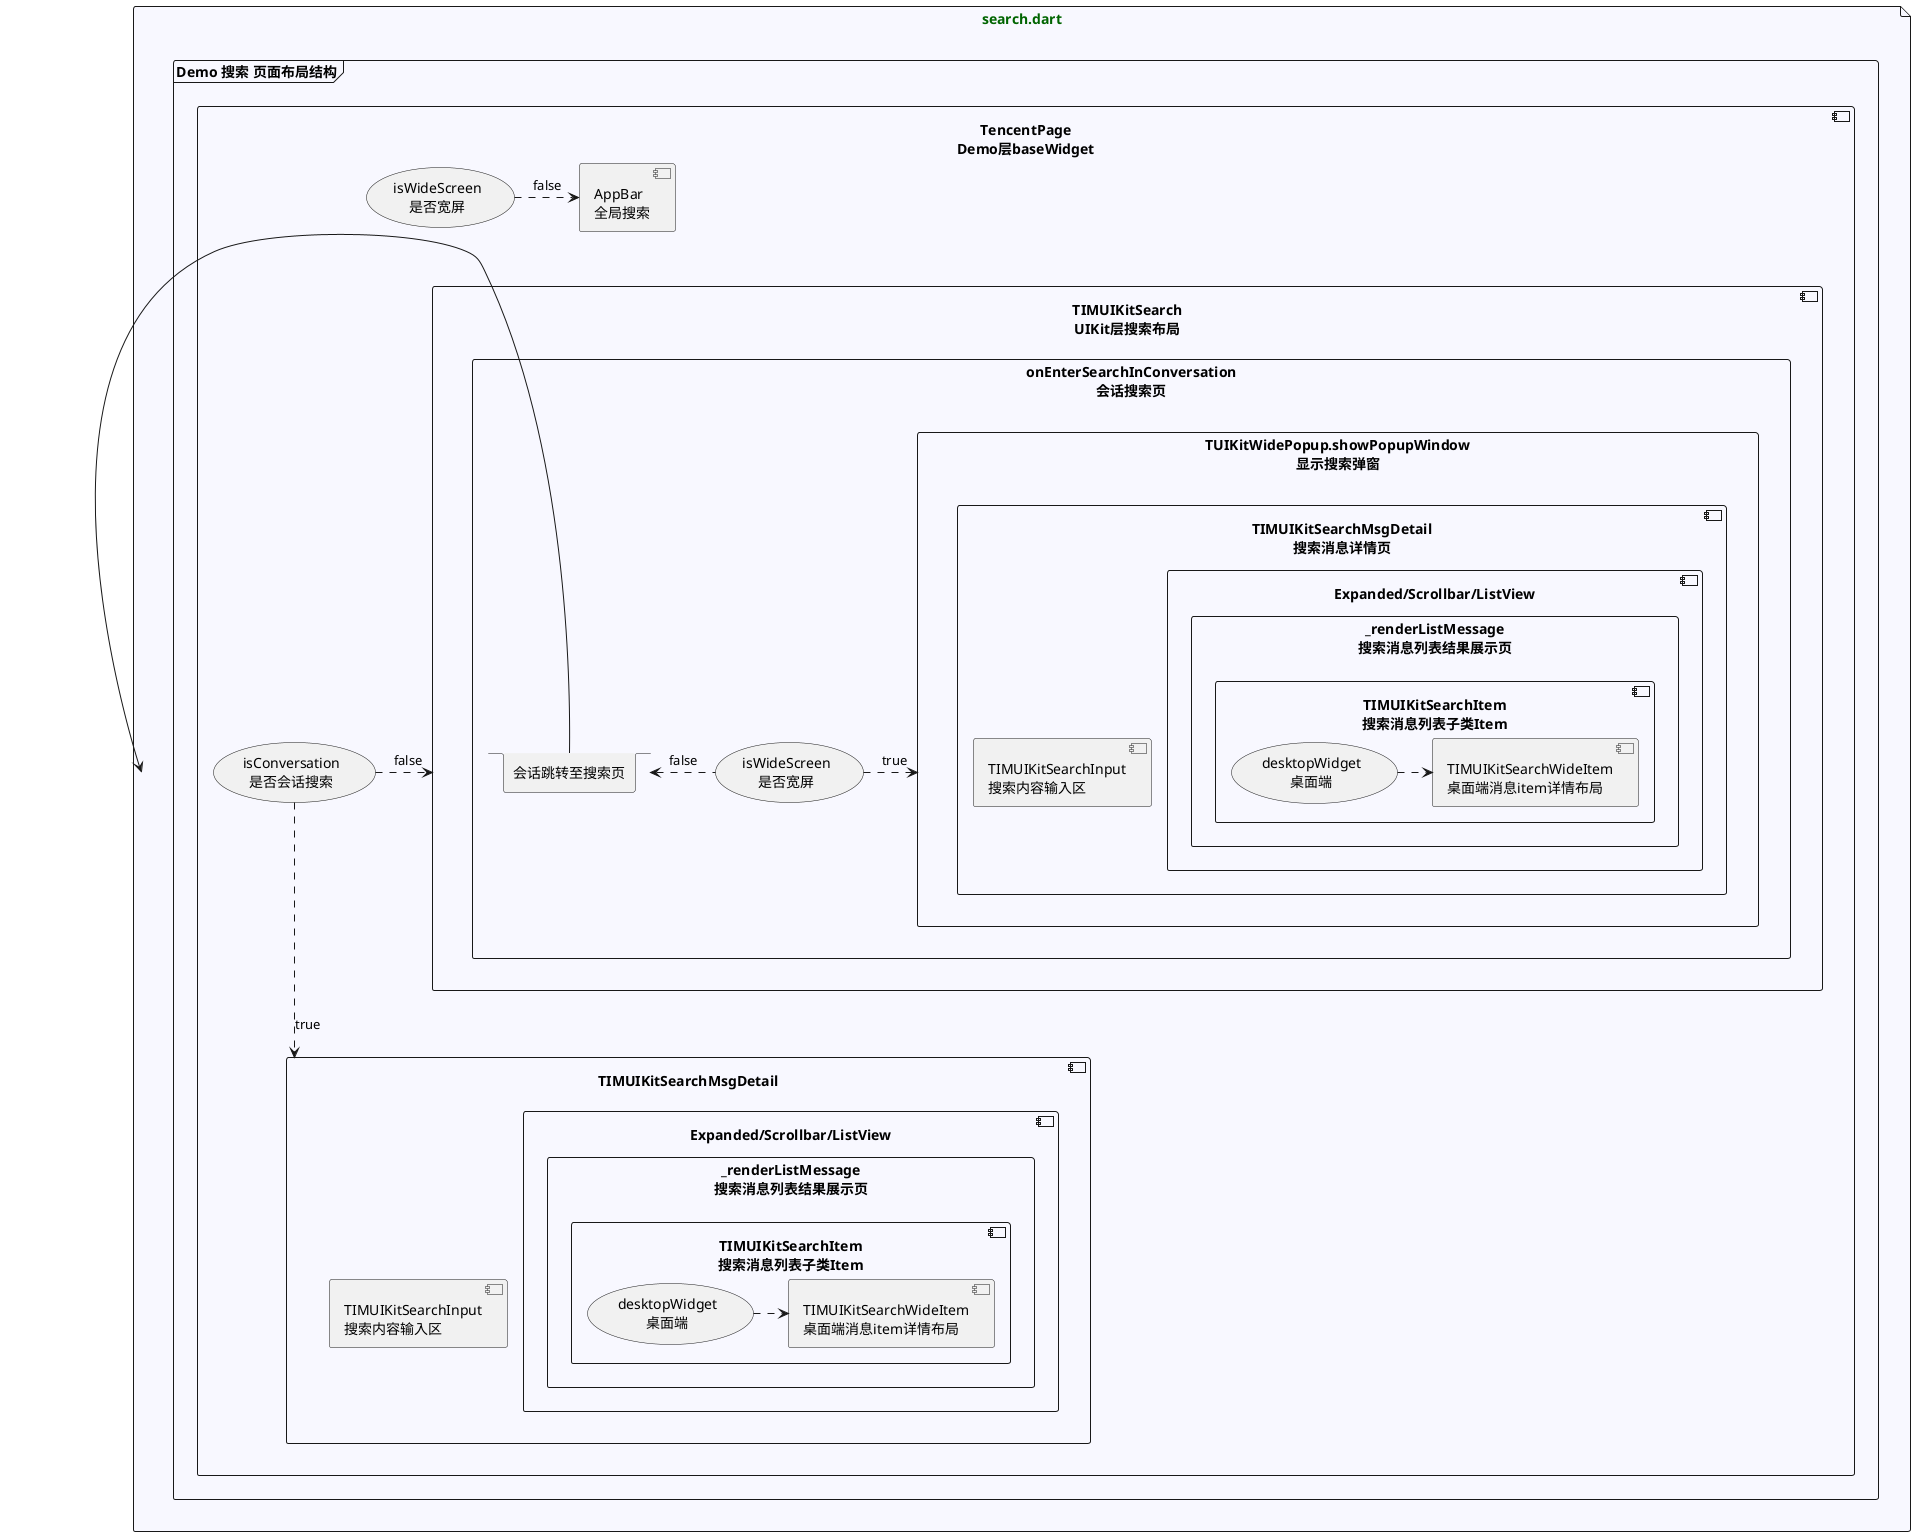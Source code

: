 @startuml
'https://plantuml.com/component-diagram
'属性初始化设置
skinparam file {
    FontColor #DarkGreen
    BackgroundColor #GhostWhite
}

file search.dart as search_dart{
    frame "Demo 搜索 页面布局结构" as Search_FW {
        component TencentPage\nDemo层baseWidget as Search_TencentPage_W {
            (isWideScreen\n是否宽屏) as Search_TencentPage_isWideScreen_M
            Search_TencentPage_isWideScreen_M .> [AppBar\n全局搜索]:false
            (isConversation\n是否会话搜索) as Search_isConversation_M
            component TIMUIKitSearchMsgDetail as TencentPage_TIMUIKitSearchMsgDetail_W{
                component TIMUIKitSearchInput\n搜索内容输入区 as TencentPage_TIMUIKitSearchMsgDetail_TIMUIKitSearchInput_W{

                }
                component Expanded/Scrollbar/ListView as TencentPage_Expanded_Scrollbar_ListView_W{
                    rectangle _renderListMessage\n搜索消息列表结果展示页 as TencentPage_Expanded_Scrollbar_ListView__renderListMessage_M{
                        component TIMUIKitSearchItem\n搜索消息列表子类Item as TencentPage_TencentPage__renderListMessage_TIMUIKitSearchItem_W{
                            (desktopWidget\n桌面端) as TencentPage__renderListMessage_TIMUIKitSearchItem_desktopWidget_M
                            [TIMUIKitSearchWideItem\n桌面端消息item详情布局] as TencentPage__renderListMessage_TIMUIKitSearchItem_TIMUIKitSearchWideItem_W

                            TencentPage__renderListMessage_TIMUIKitSearchItem_desktopWidget_M .> TencentPage__renderListMessage_TIMUIKitSearchItem_TIMUIKitSearchWideItem_W
                        }
                    }
                }
            }
            component TIMUIKitSearch\nUIKit层搜索布局 as Search_TencentPage_TIMUIKitSearch_W{
                rectangle onEnterSearchInConversation\n会话搜索页 {
                    (isWideScreen\n是否宽屏) as TIMUIKitSearch_isWideScreen_M
                    stack 会话跳转至搜索页 as route_conversation_search
                    rectangle TUIKitWidePopup.showPopupWindow\n显示搜索弹窗 as onEnterSearchInConversation_showPopupWindow_U{
                        component TIMUIKitSearchMsgDetail\n搜索消息详情页 as showPopupWindow_TIMUIKitSearchMsgDetail_W{
                            component TIMUIKitSearchInput\n搜索内容输入区 as TIMUIKitSearchMsgDetail_TIMUIKitSearchInput_W{

                            }
                            component Expanded/Scrollbar/ListView as Expanded_Scrollbar_ListView_W{
                                rectangle _renderListMessage\n搜索消息列表结果展示页 as Expanded_Scrollbar_ListView__renderListMessage_M{
                                    component TIMUIKitSearchItem\n搜索消息列表子类Item as _renderListMessage_TIMUIKitSearchItem_W{
                                        (desktopWidget\n桌面端) as _renderListMessage_TIMUIKitSearchItem_desktopWidget_M
                                        [TIMUIKitSearchWideItem\n桌面端消息item详情布局] as _renderListMessage_TIMUIKitSearchItem_TIMUIKitSearchWideItem_W

                                        _renderListMessage_TIMUIKitSearchItem_desktopWidget_M .> _renderListMessage_TIMUIKitSearchItem_TIMUIKitSearchWideItem_W
                                    }
                                }
                            }
                        }
                    }
                    TIMUIKitSearch_isWideScreen_M .right.> onEnterSearchInConversation_showPopupWindow_U:true
                    TIMUIKitSearch_isWideScreen_M .left.> route_conversation_search : false

                    route_conversation_search -> search_dart
                }
            }
            Search_TencentPage_isWideScreen_M ..[hidden] Search_TencentPage_TIMUIKitSearch_W

            Search_isConversation_M ..> TencentPage_TIMUIKitSearchMsgDetail_W : true
            Search_isConversation_M .> Search_TencentPage_TIMUIKitSearch_W : false

        }
    }
}

@enduml